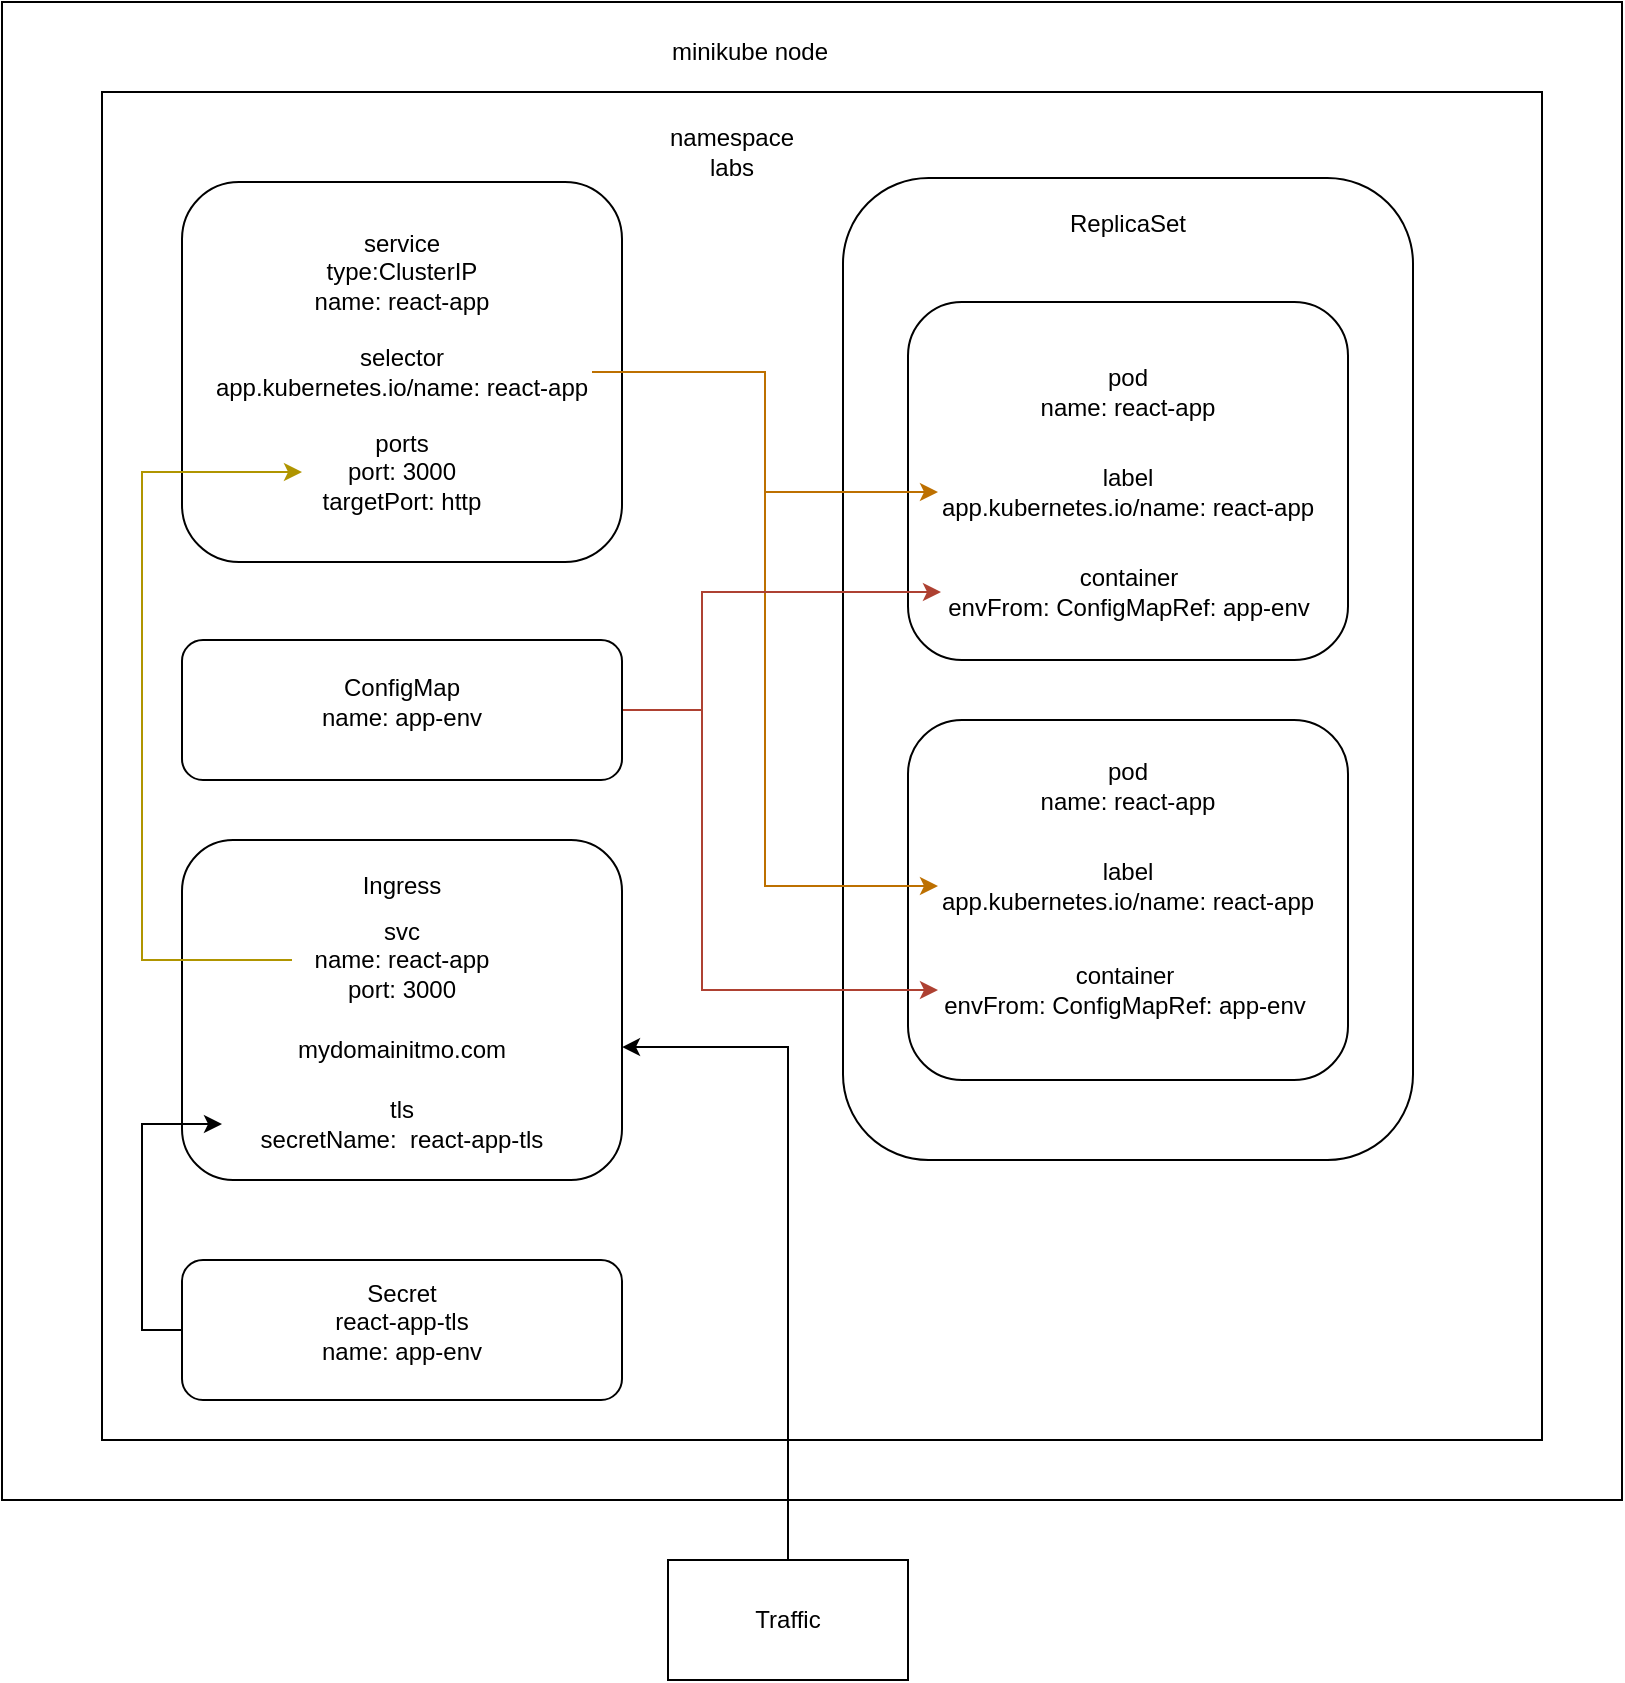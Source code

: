 <mxfile version="22.0.2" type="device">
  <diagram name="Страница — 1" id="Im1ipqhpt82EnKc-YsLn">
    <mxGraphModel dx="907" dy="674" grid="1" gridSize="10" guides="1" tooltips="1" connect="1" arrows="1" fold="1" page="1" pageScale="1" pageWidth="827" pageHeight="1169" math="0" shadow="0">
      <root>
        <mxCell id="0" />
        <mxCell id="1" parent="0" />
        <mxCell id="A7DEZniaGQUI35fXbSPs-15" value="" style="rounded=0;whiteSpace=wrap;html=1;" parent="1" vertex="1">
          <mxGeometry x="10" y="91" width="810" height="749" as="geometry" />
        </mxCell>
        <mxCell id="A7DEZniaGQUI35fXbSPs-2" value="" style="rounded=0;whiteSpace=wrap;html=1;" parent="1" vertex="1">
          <mxGeometry x="60" y="136" width="720" height="674" as="geometry" />
        </mxCell>
        <mxCell id="A7DEZniaGQUI35fXbSPs-9" value="" style="rounded=1;whiteSpace=wrap;html=1;" parent="1" vertex="1">
          <mxGeometry x="100" y="181" width="220" height="190" as="geometry" />
        </mxCell>
        <mxCell id="A7DEZniaGQUI35fXbSPs-10" value="service&lt;br&gt;type:ClusterIP&lt;br&gt;name:&amp;nbsp;react-app" style="text;html=1;strokeColor=none;fillColor=none;align=center;verticalAlign=middle;whiteSpace=wrap;rounded=0;" parent="1" vertex="1">
          <mxGeometry x="150" y="211" width="120" height="30" as="geometry" />
        </mxCell>
        <mxCell id="A7DEZniaGQUI35fXbSPs-11" value="selector&lt;br&gt;app.kubernetes.io/name:&amp;nbsp;react-app" style="text;html=1;strokeColor=none;fillColor=none;align=center;verticalAlign=middle;whiteSpace=wrap;rounded=0;" parent="1" vertex="1">
          <mxGeometry x="115" y="261" width="190" height="30" as="geometry" />
        </mxCell>
        <mxCell id="A7DEZniaGQUI35fXbSPs-12" value="ports&lt;br&gt;port: 3000&lt;br&gt;targetPort: http" style="text;html=1;strokeColor=none;fillColor=none;align=center;verticalAlign=middle;whiteSpace=wrap;rounded=0;" parent="1" vertex="1">
          <mxGeometry x="160" y="311" width="100" height="30" as="geometry" />
        </mxCell>
        <mxCell id="A7DEZniaGQUI35fXbSPs-13" value="namespace&lt;br&gt;labs" style="text;html=1;strokeColor=none;fillColor=none;align=center;verticalAlign=middle;whiteSpace=wrap;rounded=0;" parent="1" vertex="1">
          <mxGeometry x="345" y="151" width="60" height="30" as="geometry" />
        </mxCell>
        <mxCell id="A7DEZniaGQUI35fXbSPs-18" value="minikube node" style="text;html=1;strokeColor=none;fillColor=none;align=center;verticalAlign=middle;whiteSpace=wrap;rounded=0;" parent="1" vertex="1">
          <mxGeometry x="329" y="101" width="110" height="30" as="geometry" />
        </mxCell>
        <mxCell id="Rpb3NorsBrquQk5KyYfB-4" value="" style="rounded=1;whiteSpace=wrap;html=1;" parent="1" vertex="1">
          <mxGeometry x="430.5" y="179" width="285" height="491" as="geometry" />
        </mxCell>
        <mxCell id="Rpb3NorsBrquQk5KyYfB-1" value="" style="rounded=1;whiteSpace=wrap;html=1;" parent="1" vertex="1">
          <mxGeometry x="463" y="450" width="220" height="180" as="geometry" />
        </mxCell>
        <mxCell id="Rpb3NorsBrquQk5KyYfB-2" value="label&lt;br&gt;app.kubernetes.io/name:&amp;nbsp;react-app" style="text;html=1;strokeColor=none;fillColor=none;align=center;verticalAlign=middle;whiteSpace=wrap;rounded=0;" parent="1" vertex="1">
          <mxGeometry x="478" y="518" width="190" height="30" as="geometry" />
        </mxCell>
        <mxCell id="Rpb3NorsBrquQk5KyYfB-3" value="pod&lt;br&gt;name:&amp;nbsp;react-app" style="text;html=1;strokeColor=none;fillColor=none;align=center;verticalAlign=middle;whiteSpace=wrap;rounded=0;" parent="1" vertex="1">
          <mxGeometry x="513" y="468" width="120" height="30" as="geometry" />
        </mxCell>
        <mxCell id="A7DEZniaGQUI35fXbSPs-3" value="" style="rounded=1;whiteSpace=wrap;html=1;" parent="1" vertex="1">
          <mxGeometry x="463" y="241" width="220" height="179" as="geometry" />
        </mxCell>
        <mxCell id="A7DEZniaGQUI35fXbSPs-4" value="pod&lt;br&gt;name:&amp;nbsp;react-app" style="text;html=1;strokeColor=none;fillColor=none;align=center;verticalAlign=middle;whiteSpace=wrap;rounded=0;" parent="1" vertex="1">
          <mxGeometry x="513" y="271" width="120" height="30" as="geometry" />
        </mxCell>
        <mxCell id="A7DEZniaGQUI35fXbSPs-5" value="label&lt;br&gt;app.kubernetes.io/name:&amp;nbsp;react-app" style="text;html=1;strokeColor=none;fillColor=none;align=center;verticalAlign=middle;whiteSpace=wrap;rounded=0;" parent="1" vertex="1">
          <mxGeometry x="478" y="321" width="190" height="30" as="geometry" />
        </mxCell>
        <mxCell id="Rpb3NorsBrquQk5KyYfB-5" value="ReplicaSet" style="text;html=1;strokeColor=none;fillColor=none;align=center;verticalAlign=middle;whiteSpace=wrap;rounded=0;" parent="1" vertex="1">
          <mxGeometry x="543" y="187" width="60" height="30" as="geometry" />
        </mxCell>
        <mxCell id="pnmV5RWao5AuyzkVsy0K-1" style="edgeStyle=orthogonalEdgeStyle;rounded=0;orthogonalLoop=1;jettySize=auto;html=1;exitX=1;exitY=0.5;exitDx=0;exitDy=0;entryX=0;entryY=0.5;entryDx=0;entryDy=0;fillColor=#f0a30a;strokeColor=#BD7000;" parent="1" source="A7DEZniaGQUI35fXbSPs-11" target="A7DEZniaGQUI35fXbSPs-5" edge="1">
          <mxGeometry relative="1" as="geometry" />
        </mxCell>
        <mxCell id="pnmV5RWao5AuyzkVsy0K-2" style="edgeStyle=orthogonalEdgeStyle;rounded=0;orthogonalLoop=1;jettySize=auto;html=1;exitX=1;exitY=0.5;exitDx=0;exitDy=0;entryX=0;entryY=0.5;entryDx=0;entryDy=0;fillColor=#f0a30a;strokeColor=#BD7000;" parent="1" source="A7DEZniaGQUI35fXbSPs-11" target="Rpb3NorsBrquQk5KyYfB-2" edge="1">
          <mxGeometry relative="1" as="geometry" />
        </mxCell>
        <mxCell id="pnmV5RWao5AuyzkVsy0K-8" style="edgeStyle=orthogonalEdgeStyle;rounded=0;orthogonalLoop=1;jettySize=auto;html=1;exitX=1;exitY=0.5;exitDx=0;exitDy=0;entryX=0;entryY=0.5;entryDx=0;entryDy=0;fillColor=#fad9d5;strokeColor=#ae4132;" parent="1" source="pnmV5RWao5AuyzkVsy0K-3" target="pnmV5RWao5AuyzkVsy0K-6" edge="1">
          <mxGeometry relative="1" as="geometry">
            <Array as="points">
              <mxPoint x="360" y="445" />
              <mxPoint x="360" y="386" />
            </Array>
          </mxGeometry>
        </mxCell>
        <mxCell id="pnmV5RWao5AuyzkVsy0K-9" style="edgeStyle=orthogonalEdgeStyle;rounded=0;orthogonalLoop=1;jettySize=auto;html=1;exitX=1;exitY=0.5;exitDx=0;exitDy=0;entryX=0;entryY=0.5;entryDx=0;entryDy=0;fillColor=#fad9d5;strokeColor=#ae4132;" parent="1" source="pnmV5RWao5AuyzkVsy0K-3" target="pnmV5RWao5AuyzkVsy0K-7" edge="1">
          <mxGeometry relative="1" as="geometry">
            <Array as="points">
              <mxPoint x="360" y="445" />
              <mxPoint x="360" y="585" />
            </Array>
          </mxGeometry>
        </mxCell>
        <mxCell id="pnmV5RWao5AuyzkVsy0K-3" value="" style="rounded=1;whiteSpace=wrap;html=1;" parent="1" vertex="1">
          <mxGeometry x="100" y="410" width="220" height="70" as="geometry" />
        </mxCell>
        <mxCell id="pnmV5RWao5AuyzkVsy0K-4" value="ConfigMap&lt;br&gt;name:&amp;nbsp;app-env" style="text;html=1;strokeColor=none;fillColor=none;align=center;verticalAlign=middle;whiteSpace=wrap;rounded=0;" parent="1" vertex="1">
          <mxGeometry x="155" y="426" width="110" height="30" as="geometry" />
        </mxCell>
        <mxCell id="pnmV5RWao5AuyzkVsy0K-6" value="container&lt;br&gt;envFrom: ConfigMapRef: app-env" style="text;html=1;strokeColor=none;fillColor=none;align=center;verticalAlign=middle;whiteSpace=wrap;rounded=0;" parent="1" vertex="1">
          <mxGeometry x="479.5" y="371" width="187" height="30" as="geometry" />
        </mxCell>
        <mxCell id="pnmV5RWao5AuyzkVsy0K-7" value="container&lt;br&gt;envFrom: ConfigMapRef: app-env" style="text;html=1;strokeColor=none;fillColor=none;align=center;verticalAlign=middle;whiteSpace=wrap;rounded=0;" parent="1" vertex="1">
          <mxGeometry x="478" y="570" width="187" height="30" as="geometry" />
        </mxCell>
        <mxCell id="pnmV5RWao5AuyzkVsy0K-10" value="" style="rounded=1;whiteSpace=wrap;html=1;" parent="1" vertex="1">
          <mxGeometry x="100" y="510" width="220" height="170" as="geometry" />
        </mxCell>
        <mxCell id="pnmV5RWao5AuyzkVsy0K-11" value="Ingress" style="text;html=1;strokeColor=none;fillColor=none;align=center;verticalAlign=middle;whiteSpace=wrap;rounded=0;" parent="1" vertex="1">
          <mxGeometry x="180" y="518" width="60" height="30" as="geometry" />
        </mxCell>
        <mxCell id="pnmV5RWao5AuyzkVsy0K-12" value="mydomainitmo.com" style="text;html=1;strokeColor=none;fillColor=none;align=center;verticalAlign=middle;whiteSpace=wrap;rounded=0;" parent="1" vertex="1">
          <mxGeometry x="180" y="600" width="60" height="30" as="geometry" />
        </mxCell>
        <mxCell id="pnmV5RWao5AuyzkVsy0K-14" style="edgeStyle=orthogonalEdgeStyle;rounded=0;orthogonalLoop=1;jettySize=auto;html=1;exitX=0;exitY=0.5;exitDx=0;exitDy=0;entryX=0;entryY=0.5;entryDx=0;entryDy=0;fillColor=#e3c800;strokeColor=#B09500;" parent="1" source="pnmV5RWao5AuyzkVsy0K-13" target="A7DEZniaGQUI35fXbSPs-12" edge="1">
          <mxGeometry relative="1" as="geometry">
            <Array as="points">
              <mxPoint x="80" y="570" />
              <mxPoint x="80" y="326" />
            </Array>
          </mxGeometry>
        </mxCell>
        <mxCell id="pnmV5RWao5AuyzkVsy0K-13" value="svc&lt;br&gt;name: react-app&lt;br&gt;port: 3000" style="text;html=1;strokeColor=none;fillColor=none;align=center;verticalAlign=middle;whiteSpace=wrap;rounded=0;" parent="1" vertex="1">
          <mxGeometry x="155" y="555" width="110" height="30" as="geometry" />
        </mxCell>
        <mxCell id="pnmV5RWao5AuyzkVsy0K-15" value="Traffic" style="rounded=0;whiteSpace=wrap;html=1;" parent="1" vertex="1">
          <mxGeometry x="343" y="870" width="120" height="60" as="geometry" />
        </mxCell>
        <mxCell id="E9k2axQrdzAtQaNZH_d_-4" style="edgeStyle=orthogonalEdgeStyle;rounded=0;orthogonalLoop=1;jettySize=auto;html=1;exitX=0;exitY=0.5;exitDx=0;exitDy=0;entryX=0;entryY=0.5;entryDx=0;entryDy=0;" edge="1" parent="1" source="E9k2axQrdzAtQaNZH_d_-1" target="E9k2axQrdzAtQaNZH_d_-3">
          <mxGeometry relative="1" as="geometry" />
        </mxCell>
        <mxCell id="E9k2axQrdzAtQaNZH_d_-1" value="" style="rounded=1;whiteSpace=wrap;html=1;" vertex="1" parent="1">
          <mxGeometry x="100" y="720" width="220" height="70" as="geometry" />
        </mxCell>
        <mxCell id="E9k2axQrdzAtQaNZH_d_-2" value="Secret&lt;br&gt;react-app-tls&lt;br&gt;name:&amp;nbsp;app-env" style="text;html=1;strokeColor=none;fillColor=none;align=center;verticalAlign=middle;whiteSpace=wrap;rounded=0;" vertex="1" parent="1">
          <mxGeometry x="155" y="736" width="110" height="30" as="geometry" />
        </mxCell>
        <mxCell id="E9k2axQrdzAtQaNZH_d_-3" value="tls&lt;br&gt;secretName:&amp;nbsp; react-app-tls" style="text;html=1;strokeColor=none;fillColor=none;align=center;verticalAlign=middle;whiteSpace=wrap;rounded=0;" vertex="1" parent="1">
          <mxGeometry x="120" y="637" width="180" height="30" as="geometry" />
        </mxCell>
        <mxCell id="E9k2axQrdzAtQaNZH_d_-5" style="edgeStyle=orthogonalEdgeStyle;rounded=0;orthogonalLoop=1;jettySize=auto;html=1;exitX=0.5;exitY=0;exitDx=0;exitDy=0;entryX=1;entryY=0.609;entryDx=0;entryDy=0;entryPerimeter=0;" edge="1" parent="1" source="pnmV5RWao5AuyzkVsy0K-15" target="pnmV5RWao5AuyzkVsy0K-10">
          <mxGeometry relative="1" as="geometry" />
        </mxCell>
      </root>
    </mxGraphModel>
  </diagram>
</mxfile>
